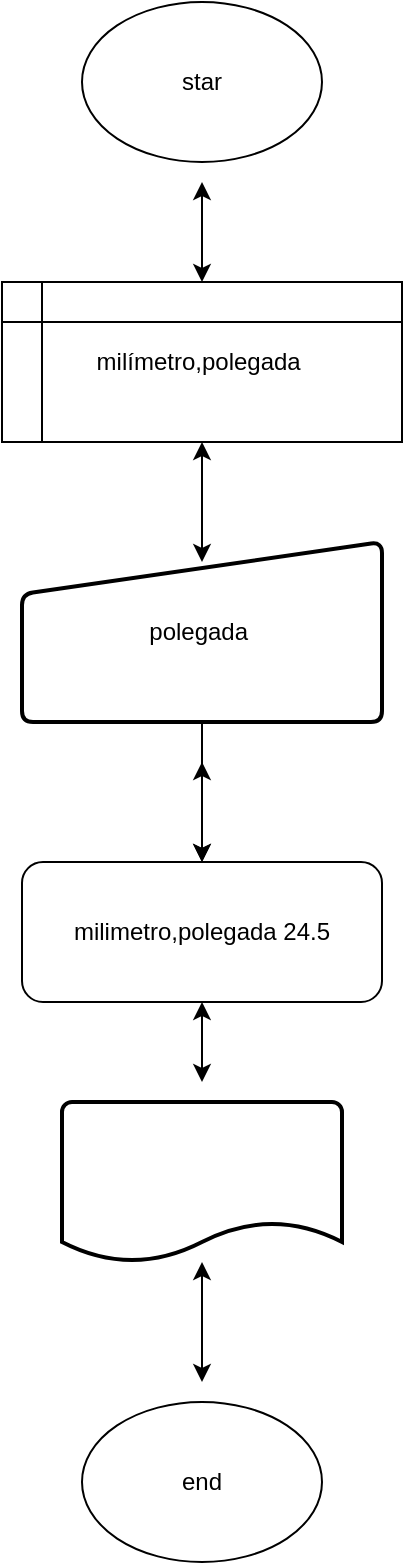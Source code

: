 <mxfile version="13.6.5" type="device"><diagram id="oDAYCX81j0rn199gcrZl" name="Page-1"><mxGraphModel dx="1102" dy="614" grid="1" gridSize="10" guides="1" tooltips="1" connect="1" arrows="1" fold="1" page="1" pageScale="1" pageWidth="827" pageHeight="1169" math="0" shadow="0"><root><mxCell id="0"/><mxCell id="1" parent="0"/><mxCell id="ORjMEvOJyPrqQS45jri3-1" value="star" style="ellipse;whiteSpace=wrap;html=1;" vertex="1" parent="1"><mxGeometry x="100" y="110" width="120" height="80" as="geometry"/></mxCell><mxCell id="ORjMEvOJyPrqQS45jri3-2" value="milímetro,polegada&amp;nbsp;" style="shape=internalStorage;whiteSpace=wrap;html=1;backgroundOutline=1;" vertex="1" parent="1"><mxGeometry x="60" y="250" width="200" height="80" as="geometry"/></mxCell><mxCell id="ORjMEvOJyPrqQS45jri3-18" value="" style="edgeStyle=orthogonalEdgeStyle;rounded=0;orthogonalLoop=1;jettySize=auto;html=1;" edge="1" parent="1" source="ORjMEvOJyPrqQS45jri3-3" target="ORjMEvOJyPrqQS45jri3-11"><mxGeometry relative="1" as="geometry"><Array as="points"><mxPoint x="160" y="480"/><mxPoint x="160" y="480"/></Array></mxGeometry></mxCell><mxCell id="ORjMEvOJyPrqQS45jri3-3" value="polegada&amp;nbsp;" style="html=1;strokeWidth=2;shape=manualInput;whiteSpace=wrap;rounded=1;size=26;arcSize=11;" vertex="1" parent="1"><mxGeometry x="70" y="380" width="180" height="90" as="geometry"/></mxCell><mxCell id="ORjMEvOJyPrqQS45jri3-7" value="" style="strokeWidth=2;html=1;shape=mxgraph.flowchart.document2;whiteSpace=wrap;size=0.25;" vertex="1" parent="1"><mxGeometry x="90" y="660" width="140" height="80" as="geometry"/></mxCell><mxCell id="ORjMEvOJyPrqQS45jri3-11" value="milimetro,polegada 24.5" style="rounded=1;whiteSpace=wrap;html=1;" vertex="1" parent="1"><mxGeometry x="70" y="540" width="180" height="70" as="geometry"/></mxCell><mxCell id="ORjMEvOJyPrqQS45jri3-12" value="end" style="ellipse;whiteSpace=wrap;html=1;" vertex="1" parent="1"><mxGeometry x="100" y="810" width="120" height="80" as="geometry"/></mxCell><mxCell id="ORjMEvOJyPrqQS45jri3-13" value="" style="endArrow=classic;startArrow=classic;html=1;" edge="1" parent="1" target="ORjMEvOJyPrqQS45jri3-7"><mxGeometry width="50" height="50" relative="1" as="geometry"><mxPoint x="160" y="800" as="sourcePoint"/><mxPoint x="440" y="790" as="targetPoint"/><Array as="points"><mxPoint x="160" y="770"/></Array></mxGeometry></mxCell><mxCell id="ORjMEvOJyPrqQS45jri3-14" value="" style="endArrow=classic;startArrow=classic;html=1;" edge="1" parent="1"><mxGeometry width="50" height="50" relative="1" as="geometry"><mxPoint x="160" y="250" as="sourcePoint"/><mxPoint x="160" y="200" as="targetPoint"/></mxGeometry></mxCell><mxCell id="ORjMEvOJyPrqQS45jri3-15" value="" style="endArrow=classic;startArrow=classic;html=1;" edge="1" parent="1"><mxGeometry width="50" height="50" relative="1" as="geometry"><mxPoint x="160" y="540" as="sourcePoint"/><mxPoint x="160" y="490" as="targetPoint"/></mxGeometry></mxCell><mxCell id="ORjMEvOJyPrqQS45jri3-16" value="" style="endArrow=classic;startArrow=classic;html=1;" edge="1" parent="1"><mxGeometry width="50" height="50" relative="1" as="geometry"><mxPoint x="160" y="390" as="sourcePoint"/><mxPoint x="160" y="330" as="targetPoint"/></mxGeometry></mxCell><mxCell id="ORjMEvOJyPrqQS45jri3-17" value="" style="endArrow=classic;startArrow=classic;html=1;" edge="1" parent="1"><mxGeometry width="50" height="50" relative="1" as="geometry"><mxPoint x="160" y="650" as="sourcePoint"/><mxPoint x="160" y="610" as="targetPoint"/><Array as="points"/></mxGeometry></mxCell></root></mxGraphModel></diagram></mxfile>